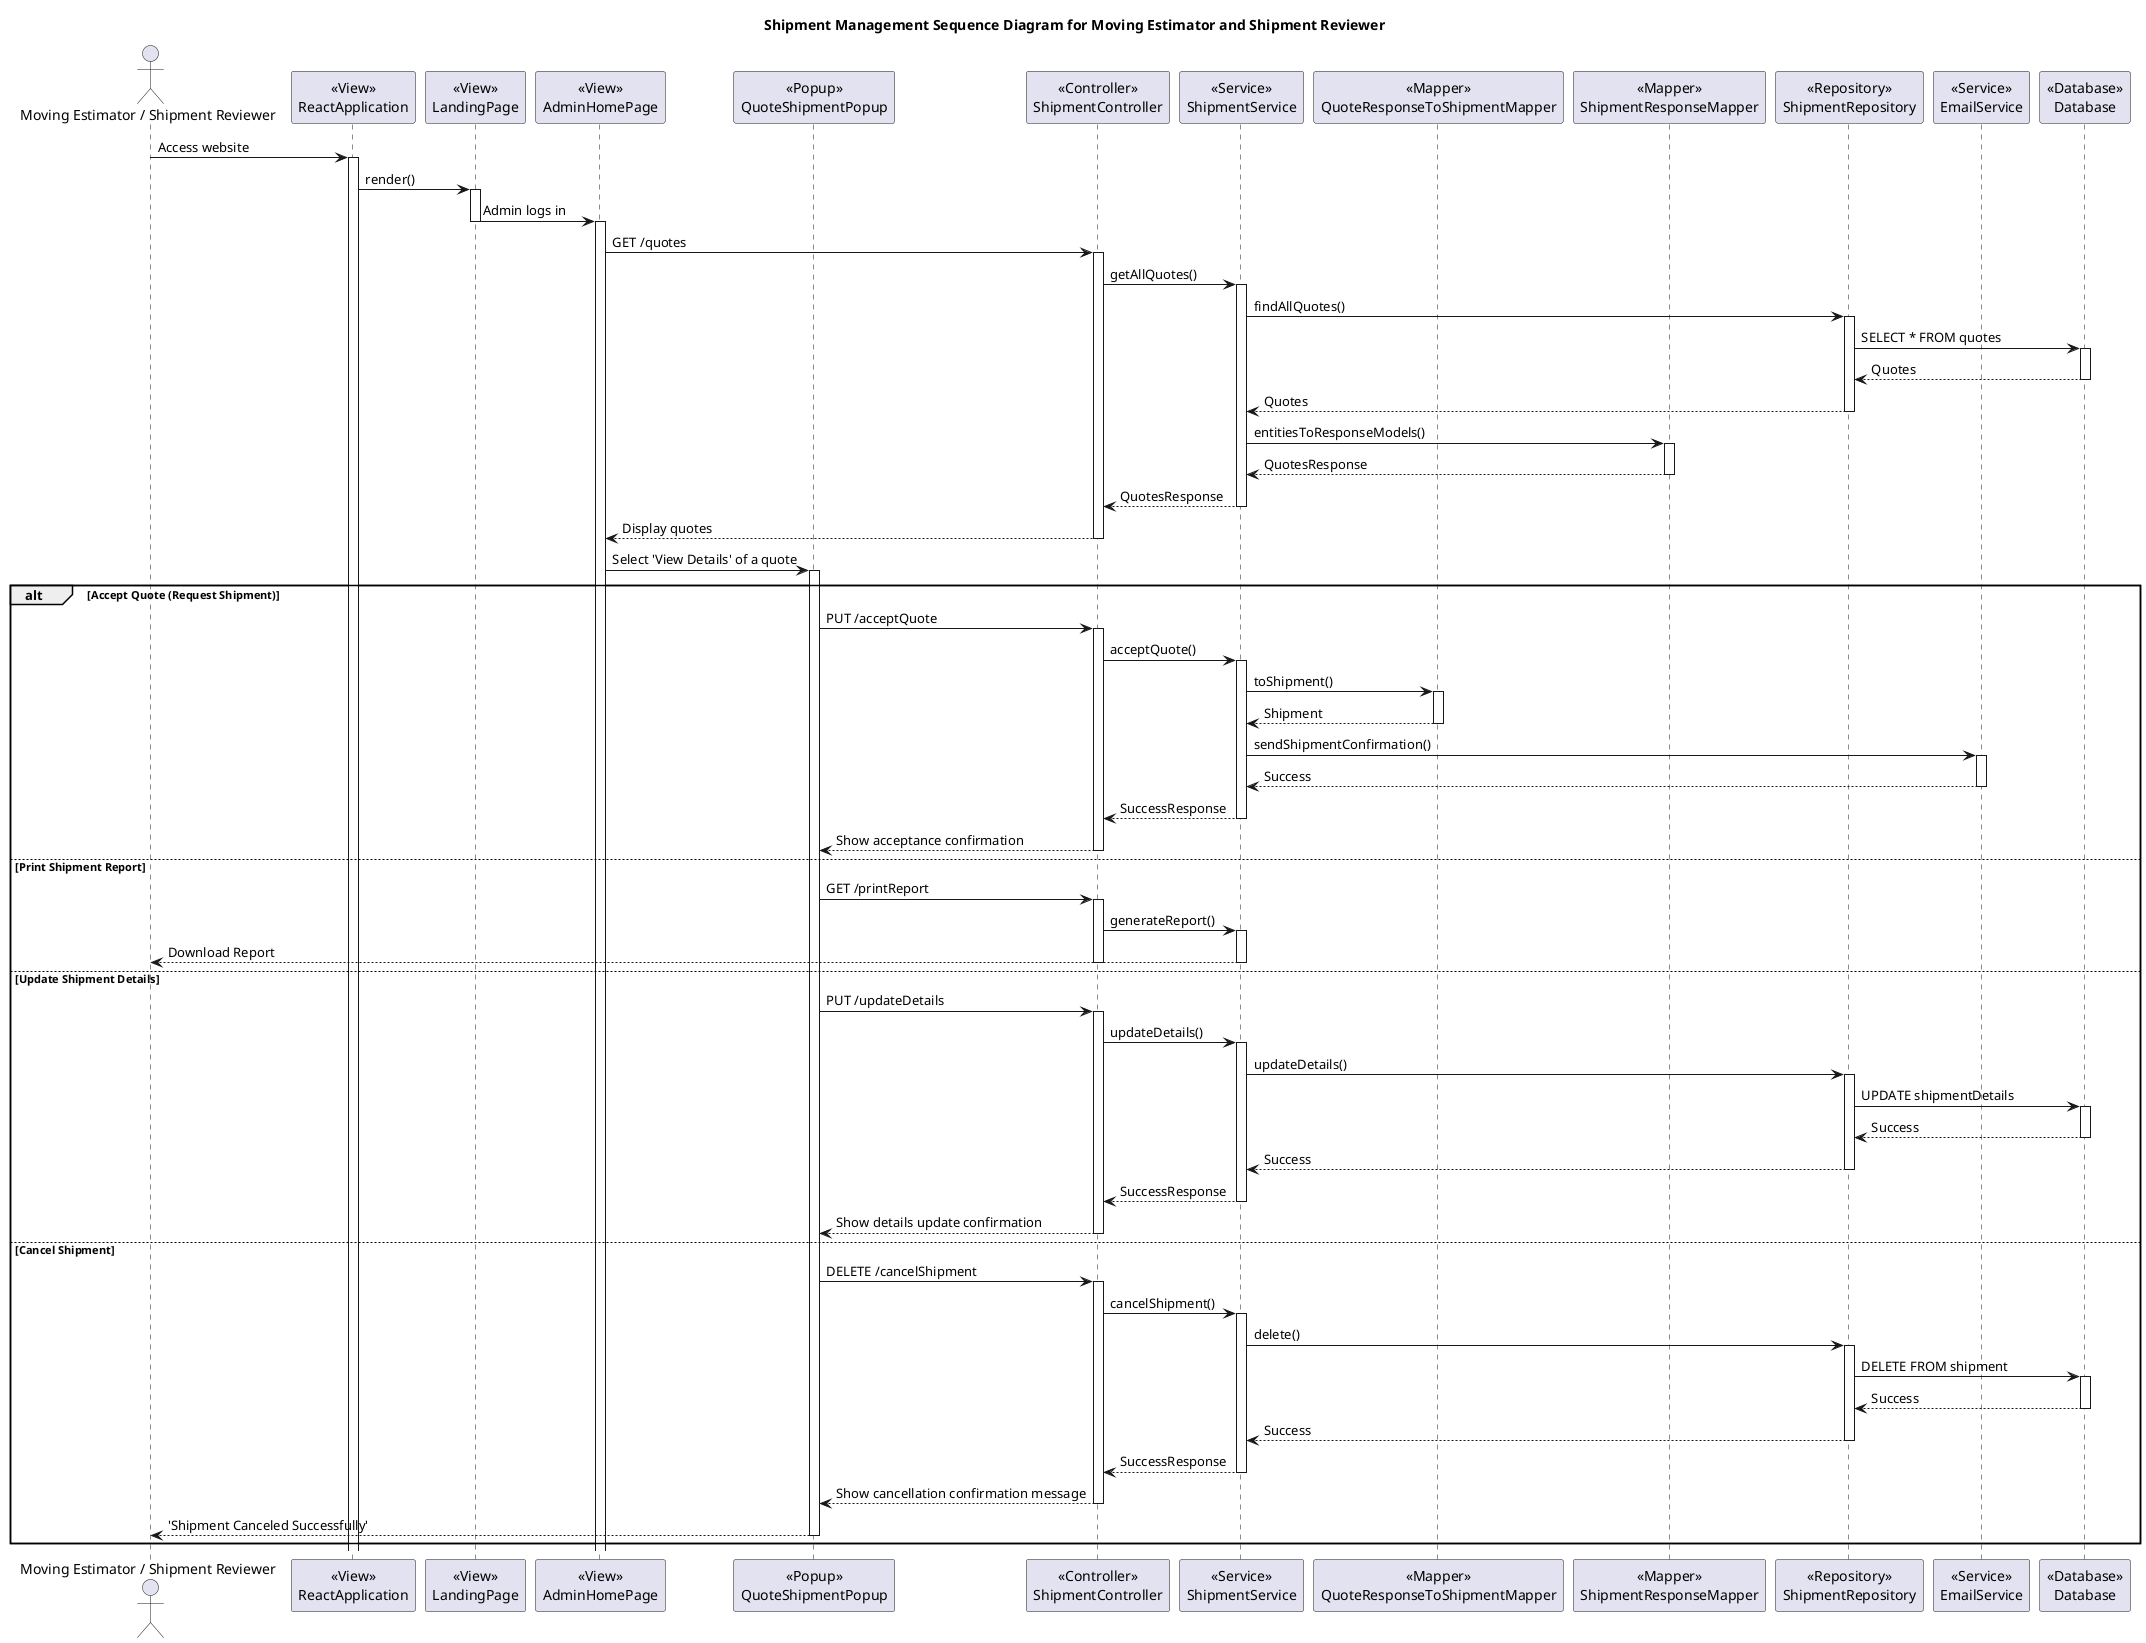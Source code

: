 @startuml
title Shipment Management Sequence Diagram for Moving Estimator and Shipment Reviewer

actor "Moving Estimator / Shipment Reviewer" as Admin

participant ReactApplication as "<<View>>\nReactApplication"
participant LandingPage as "<<View>>\nLandingPage"
participant AdminHomePage as "<<View>>\nAdminHomePage"
participant QuoteShipmentPopup as "<<Popup>>\nQuoteShipmentPopup"
participant ShipmentController as "<<Controller>>\nShipmentController"
participant ShipmentService as "<<Service>>\nShipmentService"
participant QuoteResponseToShipmentMapper as "<<Mapper>>\nQuoteResponseToShipmentMapper"
participant ShipmentResponseMapper as "<<Mapper>>\nShipmentResponseMapper"
participant ShipmentRepository as "<<Repository>>\nShipmentRepository"
participant EmailService as "<<Service>>\nEmailService"
participant Database as "<<Database>>\nDatabase"

Admin -> ReactApplication : Access website
activate ReactApplication

ReactApplication -> LandingPage : render()
activate LandingPage

LandingPage -> AdminHomePage : Admin logs in
deactivate LandingPage
activate AdminHomePage

AdminHomePage -> ShipmentController : GET /quotes
activate ShipmentController

ShipmentController -> ShipmentService : getAllQuotes()
activate ShipmentService

ShipmentService -> ShipmentRepository : findAllQuotes()
activate ShipmentRepository

ShipmentRepository -> Database : SELECT * FROM quotes
activate Database
Database --> ShipmentRepository : Quotes
deactivate Database

ShipmentRepository --> ShipmentService : Quotes
deactivate ShipmentRepository

ShipmentService -> ShipmentResponseMapper : entitiesToResponseModels()
activate ShipmentResponseMapper
ShipmentResponseMapper --> ShipmentService : QuotesResponse
deactivate ShipmentResponseMapper

ShipmentService --> ShipmentController : QuotesResponse
deactivate ShipmentService

ShipmentController --> AdminHomePage : Display quotes
deactivate ShipmentController

AdminHomePage -> QuoteShipmentPopup : Select 'View Details' of a quote
activate QuoteShipmentPopup

alt Accept Quote (Request Shipment)
    QuoteShipmentPopup -> ShipmentController : PUT /acceptQuote
    activate ShipmentController
    ShipmentController -> ShipmentService : acceptQuote()
    activate ShipmentService
    ShipmentService -> QuoteResponseToShipmentMapper : toShipment()
    activate QuoteResponseToShipmentMapper
    QuoteResponseToShipmentMapper --> ShipmentService : Shipment
    deactivate QuoteResponseToShipmentMapper
    ShipmentService -> EmailService : sendShipmentConfirmation()
    activate EmailService
    EmailService --> ShipmentService : Success
    deactivate EmailService
    ShipmentService --> ShipmentController : SuccessResponse
    deactivate ShipmentService
    ShipmentController --> QuoteShipmentPopup : Show acceptance confirmation
    deactivate ShipmentController
else Print Shipment Report
    QuoteShipmentPopup -> ShipmentController : GET /printReport
    activate ShipmentController
    ShipmentController -> ShipmentService : generateReport()
    activate ShipmentService
    ShipmentService --> Admin : Download Report
    deactivate ShipmentService
    deactivate ShipmentController
else Update Shipment Details
    QuoteShipmentPopup -> ShipmentController : PUT /updateDetails
    activate ShipmentController
    ShipmentController -> ShipmentService : updateDetails()
    activate ShipmentService
    ShipmentService -> ShipmentRepository : updateDetails()
    activate ShipmentRepository
    ShipmentRepository -> Database : UPDATE shipmentDetails
    activate Database
    Database --> ShipmentRepository : Success
    deactivate Database
    ShipmentRepository --> ShipmentService : Success
    deactivate ShipmentRepository
    ShipmentService --> ShipmentController : SuccessResponse
    deactivate ShipmentService
    ShipmentController --> QuoteShipmentPopup : Show details update confirmation
    deactivate ShipmentController
else Cancel Shipment
    QuoteShipmentPopup -> ShipmentController : DELETE /cancelShipment
    activate ShipmentController
    ShipmentController -> ShipmentService : cancelShipment()
    activate ShipmentService
    ShipmentService -> ShipmentRepository : delete()
    activate ShipmentRepository
    ShipmentRepository -> Database : DELETE FROM shipment
    activate Database
    Database --> ShipmentRepository : Success
    deactivate Database
    ShipmentRepository --> ShipmentService : Success
    deactivate ShipmentRepository
    ShipmentService --> ShipmentController : SuccessResponse
    deactivate ShipmentService
    ShipmentController --> QuoteShipmentPopup : Show cancellation confirmation message
    deactivate ShipmentController
    QuoteShipmentPopup --> Admin : 'Shipment Canceled Successfully'
    deactivate QuoteShipmentPopup
end

@enduml
